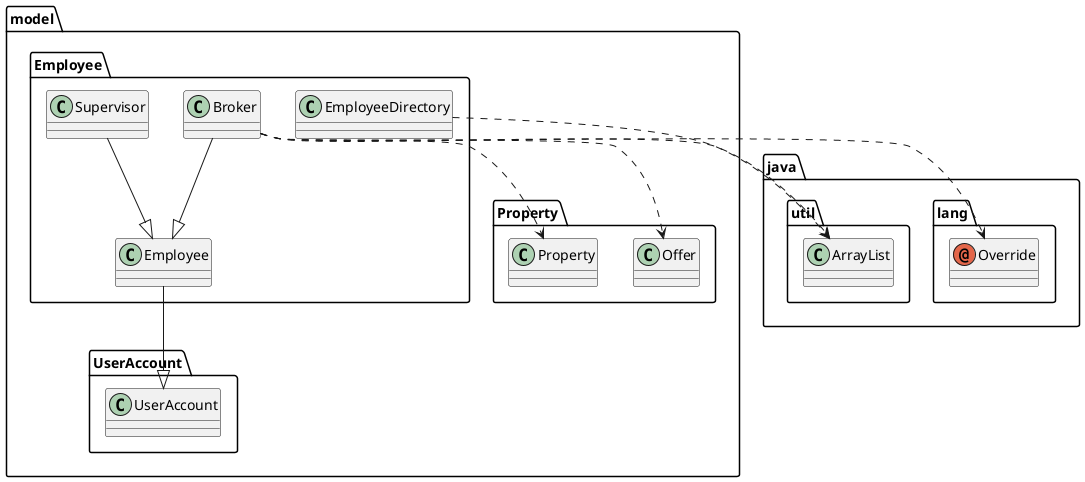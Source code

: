 @startuml
annotation java.lang.Override
class java.util.ArrayList
class model.Employee.Broker
class model.Employee.Employee
class model.Employee.EmployeeDirectory
class model.Employee.Supervisor
class model.Property.Offer
class model.Property.Property
class model.UserAccount.UserAccount
model.Employee.Broker ..> java.lang.Override
model.Employee.Broker ..> java.util.ArrayList
model.Employee.Broker --|> model.Employee.Employee
model.Employee.Broker ..> model.Property.Offer
model.Employee.Broker ..> model.Property.Property
model.Employee.Employee --|> model.UserAccount.UserAccount
model.Employee.EmployeeDirectory ..> java.util.ArrayList
model.Employee.Supervisor --|> model.Employee.Employee
@enduml
